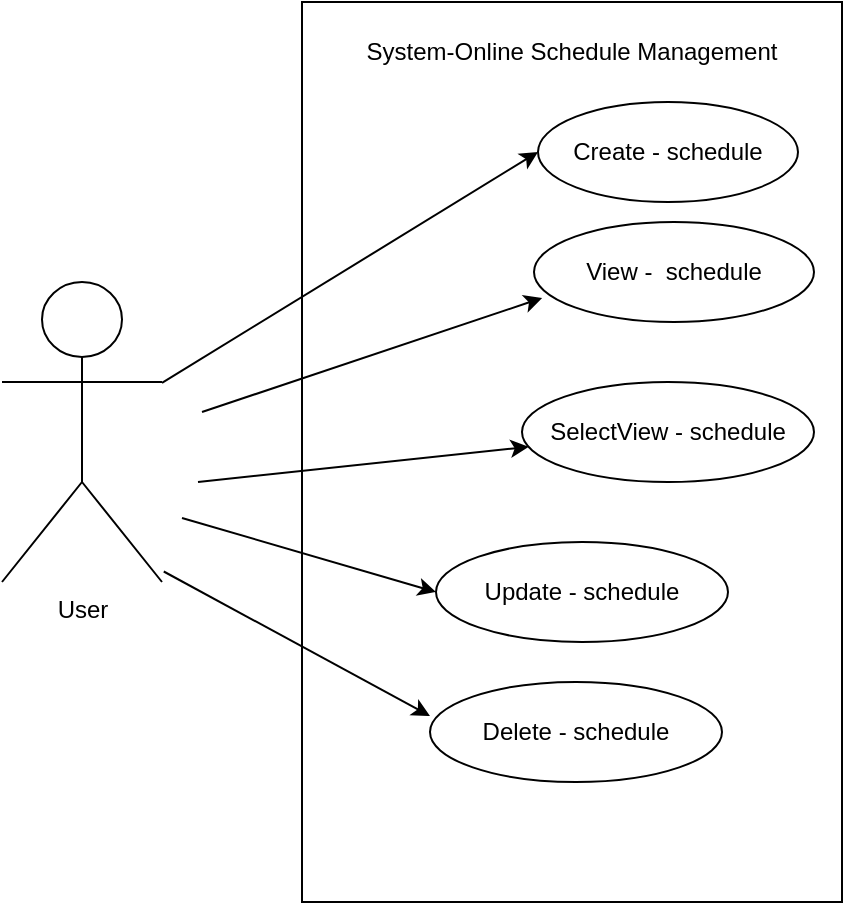 <mxfile version="24.4.0" type="github">
  <diagram name="페이지-1" id="p-LIHdLUR8uPRrIgFfyG">
    <mxGraphModel dx="1434" dy="746" grid="1" gridSize="10" guides="1" tooltips="1" connect="1" arrows="1" fold="1" page="1" pageScale="1" pageWidth="827" pageHeight="1169" math="0" shadow="0">
      <root>
        <mxCell id="0" />
        <mxCell id="1" parent="0" />
        <mxCell id="DTszeE8S97sMGT_wAxNt-1" value="User" style="shape=umlActor;verticalLabelPosition=bottom;verticalAlign=top;html=1;outlineConnect=0;" vertex="1" parent="1">
          <mxGeometry x="210" y="270" width="80" height="150" as="geometry" />
        </mxCell>
        <mxCell id="DTszeE8S97sMGT_wAxNt-12" value="" style="html=1;whiteSpace=wrap;" vertex="1" parent="1">
          <mxGeometry x="360" y="130" width="270" height="450" as="geometry" />
        </mxCell>
        <mxCell id="DTszeE8S97sMGT_wAxNt-11" value="System-Online Schedule Management" style="text;strokeColor=none;align=center;fillColor=none;html=1;verticalAlign=middle;whiteSpace=wrap;rounded=0;" vertex="1" parent="1">
          <mxGeometry x="360" y="140" width="270" height="30" as="geometry" />
        </mxCell>
        <mxCell id="DTszeE8S97sMGT_wAxNt-13" value="View -&amp;nbsp; schedule" style="ellipse;whiteSpace=wrap;html=1;align=center;" vertex="1" parent="1">
          <mxGeometry x="476" y="240" width="140" height="50" as="geometry" />
        </mxCell>
        <mxCell id="DTszeE8S97sMGT_wAxNt-14" value="SelectView - schedule" style="ellipse;whiteSpace=wrap;html=1;align=center;" vertex="1" parent="1">
          <mxGeometry x="470" y="320" width="146" height="50" as="geometry" />
        </mxCell>
        <mxCell id="DTszeE8S97sMGT_wAxNt-15" value="Update - schedule" style="ellipse;whiteSpace=wrap;html=1;align=center;" vertex="1" parent="1">
          <mxGeometry x="427" y="400" width="146" height="50" as="geometry" />
        </mxCell>
        <mxCell id="DTszeE8S97sMGT_wAxNt-16" value="Create - schedule" style="ellipse;whiteSpace=wrap;html=1;align=center;" vertex="1" parent="1">
          <mxGeometry x="478" y="180" width="130" height="50" as="geometry" />
        </mxCell>
        <mxCell id="DTszeE8S97sMGT_wAxNt-17" value="Delete - schedule" style="ellipse;whiteSpace=wrap;html=1;align=center;" vertex="1" parent="1">
          <mxGeometry x="424" y="470" width="146" height="50" as="geometry" />
        </mxCell>
        <mxCell id="DTszeE8S97sMGT_wAxNt-22" value="" style="endArrow=classic;html=1;rounded=0;entryX=0;entryY=0.5;entryDx=0;entryDy=0;" edge="1" parent="1" source="DTszeE8S97sMGT_wAxNt-1" target="DTszeE8S97sMGT_wAxNt-16">
          <mxGeometry width="50" height="50" relative="1" as="geometry">
            <mxPoint x="294" y="375" as="sourcePoint" />
            <mxPoint x="390" y="350" as="targetPoint" />
          </mxGeometry>
        </mxCell>
        <mxCell id="DTszeE8S97sMGT_wAxNt-23" value="" style="endArrow=classic;html=1;rounded=0;entryX=0;entryY=0.5;entryDx=0;entryDy=0;" edge="1" parent="1" target="DTszeE8S97sMGT_wAxNt-15">
          <mxGeometry width="50" height="50" relative="1" as="geometry">
            <mxPoint x="300" y="388" as="sourcePoint" />
            <mxPoint x="470" y="380" as="targetPoint" />
          </mxGeometry>
        </mxCell>
        <mxCell id="DTszeE8S97sMGT_wAxNt-24" value="" style="endArrow=classic;html=1;rounded=0;entryX=0;entryY=0.5;entryDx=0;entryDy=0;exitX=1.011;exitY=0.965;exitDx=0;exitDy=0;exitPerimeter=0;" edge="1" parent="1" source="DTszeE8S97sMGT_wAxNt-1">
          <mxGeometry width="50" height="50" relative="1" as="geometry">
            <mxPoint x="297" y="450" as="sourcePoint" />
            <mxPoint x="424" y="487" as="targetPoint" />
            <Array as="points" />
          </mxGeometry>
        </mxCell>
        <mxCell id="DTszeE8S97sMGT_wAxNt-26" value="" style="endArrow=classic;html=1;rounded=0;entryX=0.029;entryY=0.76;entryDx=0;entryDy=0;entryPerimeter=0;" edge="1" parent="1" target="DTszeE8S97sMGT_wAxNt-13">
          <mxGeometry width="50" height="50" relative="1" as="geometry">
            <mxPoint x="310" y="335" as="sourcePoint" />
            <mxPoint x="488" y="215" as="targetPoint" />
          </mxGeometry>
        </mxCell>
        <mxCell id="DTszeE8S97sMGT_wAxNt-27" value="" style="endArrow=classic;html=1;rounded=0;" edge="1" parent="1" target="DTszeE8S97sMGT_wAxNt-14">
          <mxGeometry width="50" height="50" relative="1" as="geometry">
            <mxPoint x="308" y="370" as="sourcePoint" />
            <mxPoint x="478" y="313" as="targetPoint" />
          </mxGeometry>
        </mxCell>
      </root>
    </mxGraphModel>
  </diagram>
</mxfile>
